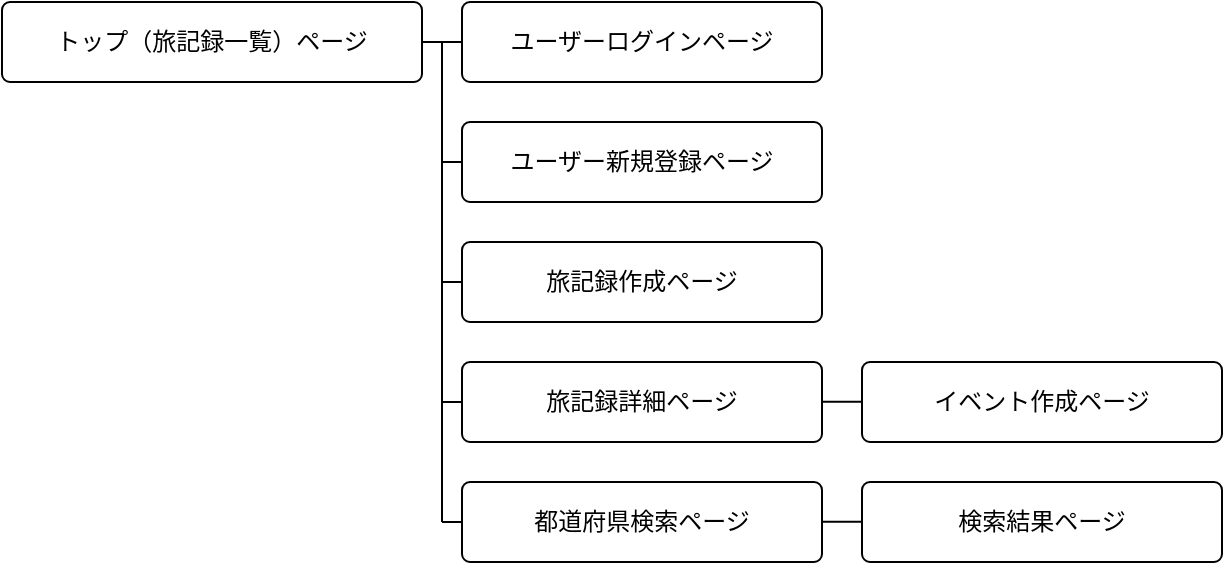 <mxfile>
    <diagram id="Fj6-_cq6cYrMZWCuIGCr" name="Page-1">
        <mxGraphModel dx="318" dy="308" grid="1" gridSize="10" guides="1" tooltips="1" connect="1" arrows="1" fold="1" page="1" pageScale="1" pageWidth="827" pageHeight="1169" math="0" shadow="0">
            <root>
                <mxCell id="0"/>
                <mxCell id="1" parent="0"/>
                <mxCell id="2" value="トップ（旅記録一覧）ページ" style="rounded=1;arcSize=10;whiteSpace=wrap;html=1;align=center;" vertex="1" parent="1">
                    <mxGeometry x="30" y="40" width="210" height="40" as="geometry"/>
                </mxCell>
                <mxCell id="3" value="ユーザーログインページ" style="rounded=1;arcSize=10;whiteSpace=wrap;html=1;align=center;" vertex="1" parent="1">
                    <mxGeometry x="260" y="40" width="180" height="40" as="geometry"/>
                </mxCell>
                <mxCell id="4" value="ユーザー新規登録ページ" style="rounded=1;arcSize=10;whiteSpace=wrap;html=1;align=center;" vertex="1" parent="1">
                    <mxGeometry x="260" y="100" width="180" height="40" as="geometry"/>
                </mxCell>
                <mxCell id="6" value="旅記録作成ページ" style="rounded=1;arcSize=10;whiteSpace=wrap;html=1;align=center;" vertex="1" parent="1">
                    <mxGeometry x="260" y="160" width="180" height="40" as="geometry"/>
                </mxCell>
                <mxCell id="7" value="都道府県検索ページ" style="rounded=1;arcSize=10;whiteSpace=wrap;html=1;align=center;" vertex="1" parent="1">
                    <mxGeometry x="260" y="280" width="180" height="40" as="geometry"/>
                </mxCell>
                <mxCell id="9" value="旅記録詳細ページ" style="rounded=1;arcSize=10;whiteSpace=wrap;html=1;align=center;" vertex="1" parent="1">
                    <mxGeometry x="260" y="220" width="180" height="40" as="geometry"/>
                </mxCell>
                <mxCell id="11" value="イベント作成ページ" style="rounded=1;arcSize=10;whiteSpace=wrap;html=1;align=center;" vertex="1" parent="1">
                    <mxGeometry x="460" y="220" width="180" height="40" as="geometry"/>
                </mxCell>
                <mxCell id="12" value="検索結果ページ" style="rounded=1;arcSize=10;whiteSpace=wrap;html=1;align=center;" vertex="1" parent="1">
                    <mxGeometry x="460" y="280" width="180" height="40" as="geometry"/>
                </mxCell>
                <mxCell id="14" value="" style="endArrow=none;html=1;rounded=0;entryX=0;entryY=0.5;entryDx=0;entryDy=0;startSize=6;targetPerimeterSpacing=0;strokeWidth=1;spacing=2;" edge="1" parent="1" target="3">
                    <mxGeometry relative="1" as="geometry">
                        <mxPoint x="240" y="60" as="sourcePoint"/>
                        <mxPoint x="260" y="60" as="targetPoint"/>
                    </mxGeometry>
                </mxCell>
                <mxCell id="16" value="" style="endArrow=none;html=1;rounded=0;strokeWidth=1;startSize=6;targetPerimeterSpacing=20;" edge="1" parent="1">
                    <mxGeometry relative="1" as="geometry">
                        <mxPoint x="250" y="60" as="sourcePoint"/>
                        <mxPoint x="250" y="300" as="targetPoint"/>
                    </mxGeometry>
                </mxCell>
                <mxCell id="17" value="" style="endArrow=none;html=1;rounded=0;startSize=6;targetPerimeterSpacing=0;strokeWidth=1;spacing=2;" edge="1" parent="1">
                    <mxGeometry relative="1" as="geometry">
                        <mxPoint x="250" y="120" as="sourcePoint"/>
                        <mxPoint x="260" y="120" as="targetPoint"/>
                    </mxGeometry>
                </mxCell>
                <mxCell id="22" value="" style="endArrow=none;html=1;rounded=0;startSize=6;targetPerimeterSpacing=0;strokeWidth=1;spacing=2;" edge="1" parent="1">
                    <mxGeometry relative="1" as="geometry">
                        <mxPoint x="250" y="240" as="sourcePoint"/>
                        <mxPoint x="260" y="240" as="targetPoint"/>
                    </mxGeometry>
                </mxCell>
                <mxCell id="23" value="" style="endArrow=none;html=1;rounded=0;startSize=6;targetPerimeterSpacing=0;strokeWidth=1;spacing=2;" edge="1" parent="1">
                    <mxGeometry relative="1" as="geometry">
                        <mxPoint x="250" y="300" as="sourcePoint"/>
                        <mxPoint x="260" y="300" as="targetPoint"/>
                    </mxGeometry>
                </mxCell>
                <mxCell id="24" value="" style="endArrow=none;html=1;rounded=0;startSize=6;targetPerimeterSpacing=0;strokeWidth=1;spacing=2;" edge="1" parent="1">
                    <mxGeometry relative="1" as="geometry">
                        <mxPoint x="250" y="180" as="sourcePoint"/>
                        <mxPoint x="260" y="180" as="targetPoint"/>
                    </mxGeometry>
                </mxCell>
                <mxCell id="25" value="" style="endArrow=none;html=1;rounded=0;entryX=0;entryY=0.5;entryDx=0;entryDy=0;startSize=6;targetPerimeterSpacing=0;strokeWidth=1;spacing=2;" edge="1" parent="1">
                    <mxGeometry relative="1" as="geometry">
                        <mxPoint x="280" y="100" as="sourcePoint"/>
                        <mxPoint x="300" y="100" as="targetPoint"/>
                    </mxGeometry>
                </mxCell>
                <mxCell id="30" value="" style="endArrow=none;html=1;rounded=0;entryX=0;entryY=0.5;entryDx=0;entryDy=0;startSize=6;targetPerimeterSpacing=0;strokeWidth=1;spacing=2;" edge="1" parent="1">
                    <mxGeometry relative="1" as="geometry">
                        <mxPoint x="440" y="299.83" as="sourcePoint"/>
                        <mxPoint x="460" y="299.83" as="targetPoint"/>
                    </mxGeometry>
                </mxCell>
                <mxCell id="31" value="" style="endArrow=none;html=1;rounded=0;entryX=0;entryY=0.5;entryDx=0;entryDy=0;startSize=6;targetPerimeterSpacing=0;strokeWidth=1;spacing=2;" edge="1" parent="1">
                    <mxGeometry relative="1" as="geometry">
                        <mxPoint x="440" y="239.83" as="sourcePoint"/>
                        <mxPoint x="460" y="239.83" as="targetPoint"/>
                    </mxGeometry>
                </mxCell>
            </root>
        </mxGraphModel>
    </diagram>
</mxfile>